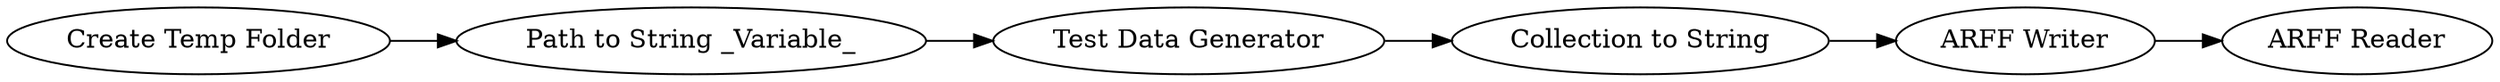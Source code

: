 digraph {
	1558 [label="Test Data Generator"]
	1709 [label="Create Temp Folder"]
	1724 [label="ARFF Writer"]
	1725 [label="Collection to String"]
	1726 [label="ARFF Reader"]
	1727 [label="Path to String _Variable_"]
	1558 -> 1725
	1709 -> 1727
	1724 -> 1726
	1725 -> 1724
	1727 -> 1558
	rankdir=LR
}
